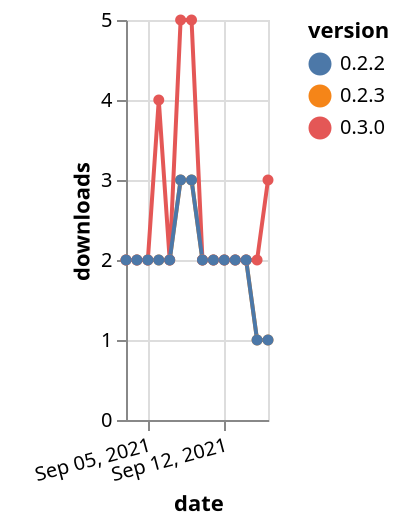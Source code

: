 {"$schema": "https://vega.github.io/schema/vega-lite/v5.json", "description": "A simple bar chart with embedded data.", "data": {"values": [{"date": "2021-09-03", "total": 1343, "delta": 2, "version": "0.2.3"}, {"date": "2021-09-04", "total": 1345, "delta": 2, "version": "0.2.3"}, {"date": "2021-09-05", "total": 1347, "delta": 2, "version": "0.2.3"}, {"date": "2021-09-06", "total": 1349, "delta": 2, "version": "0.2.3"}, {"date": "2021-09-07", "total": 1351, "delta": 2, "version": "0.2.3"}, {"date": "2021-09-08", "total": 1354, "delta": 3, "version": "0.2.3"}, {"date": "2021-09-09", "total": 1357, "delta": 3, "version": "0.2.3"}, {"date": "2021-09-10", "total": 1359, "delta": 2, "version": "0.2.3"}, {"date": "2021-09-11", "total": 1361, "delta": 2, "version": "0.2.3"}, {"date": "2021-09-12", "total": 1363, "delta": 2, "version": "0.2.3"}, {"date": "2021-09-13", "total": 1365, "delta": 2, "version": "0.2.3"}, {"date": "2021-09-14", "total": 1367, "delta": 2, "version": "0.2.3"}, {"date": "2021-09-15", "total": 1368, "delta": 1, "version": "0.2.3"}, {"date": "2021-09-16", "total": 1369, "delta": 1, "version": "0.2.3"}, {"date": "2021-09-03", "total": 1403, "delta": 2, "version": "0.3.0"}, {"date": "2021-09-04", "total": 1405, "delta": 2, "version": "0.3.0"}, {"date": "2021-09-05", "total": 1407, "delta": 2, "version": "0.3.0"}, {"date": "2021-09-06", "total": 1411, "delta": 4, "version": "0.3.0"}, {"date": "2021-09-07", "total": 1413, "delta": 2, "version": "0.3.0"}, {"date": "2021-09-08", "total": 1418, "delta": 5, "version": "0.3.0"}, {"date": "2021-09-09", "total": 1423, "delta": 5, "version": "0.3.0"}, {"date": "2021-09-10", "total": 1425, "delta": 2, "version": "0.3.0"}, {"date": "2021-09-11", "total": 1427, "delta": 2, "version": "0.3.0"}, {"date": "2021-09-12", "total": 1429, "delta": 2, "version": "0.3.0"}, {"date": "2021-09-13", "total": 1431, "delta": 2, "version": "0.3.0"}, {"date": "2021-09-14", "total": 1433, "delta": 2, "version": "0.3.0"}, {"date": "2021-09-15", "total": 1435, "delta": 2, "version": "0.3.0"}, {"date": "2021-09-16", "total": 1438, "delta": 3, "version": "0.3.0"}, {"date": "2021-09-03", "total": 1362, "delta": 2, "version": "0.2.2"}, {"date": "2021-09-04", "total": 1364, "delta": 2, "version": "0.2.2"}, {"date": "2021-09-05", "total": 1366, "delta": 2, "version": "0.2.2"}, {"date": "2021-09-06", "total": 1368, "delta": 2, "version": "0.2.2"}, {"date": "2021-09-07", "total": 1370, "delta": 2, "version": "0.2.2"}, {"date": "2021-09-08", "total": 1373, "delta": 3, "version": "0.2.2"}, {"date": "2021-09-09", "total": 1376, "delta": 3, "version": "0.2.2"}, {"date": "2021-09-10", "total": 1378, "delta": 2, "version": "0.2.2"}, {"date": "2021-09-11", "total": 1380, "delta": 2, "version": "0.2.2"}, {"date": "2021-09-12", "total": 1382, "delta": 2, "version": "0.2.2"}, {"date": "2021-09-13", "total": 1384, "delta": 2, "version": "0.2.2"}, {"date": "2021-09-14", "total": 1386, "delta": 2, "version": "0.2.2"}, {"date": "2021-09-15", "total": 1387, "delta": 1, "version": "0.2.2"}, {"date": "2021-09-16", "total": 1388, "delta": 1, "version": "0.2.2"}]}, "width": "container", "mark": {"type": "line", "point": {"filled": true}}, "encoding": {"x": {"field": "date", "type": "temporal", "timeUnit": "yearmonthdate", "title": "date", "axis": {"labelAngle": -15}}, "y": {"field": "delta", "type": "quantitative", "title": "downloads"}, "color": {"field": "version", "type": "nominal"}, "tooltip": {"field": "delta"}}}